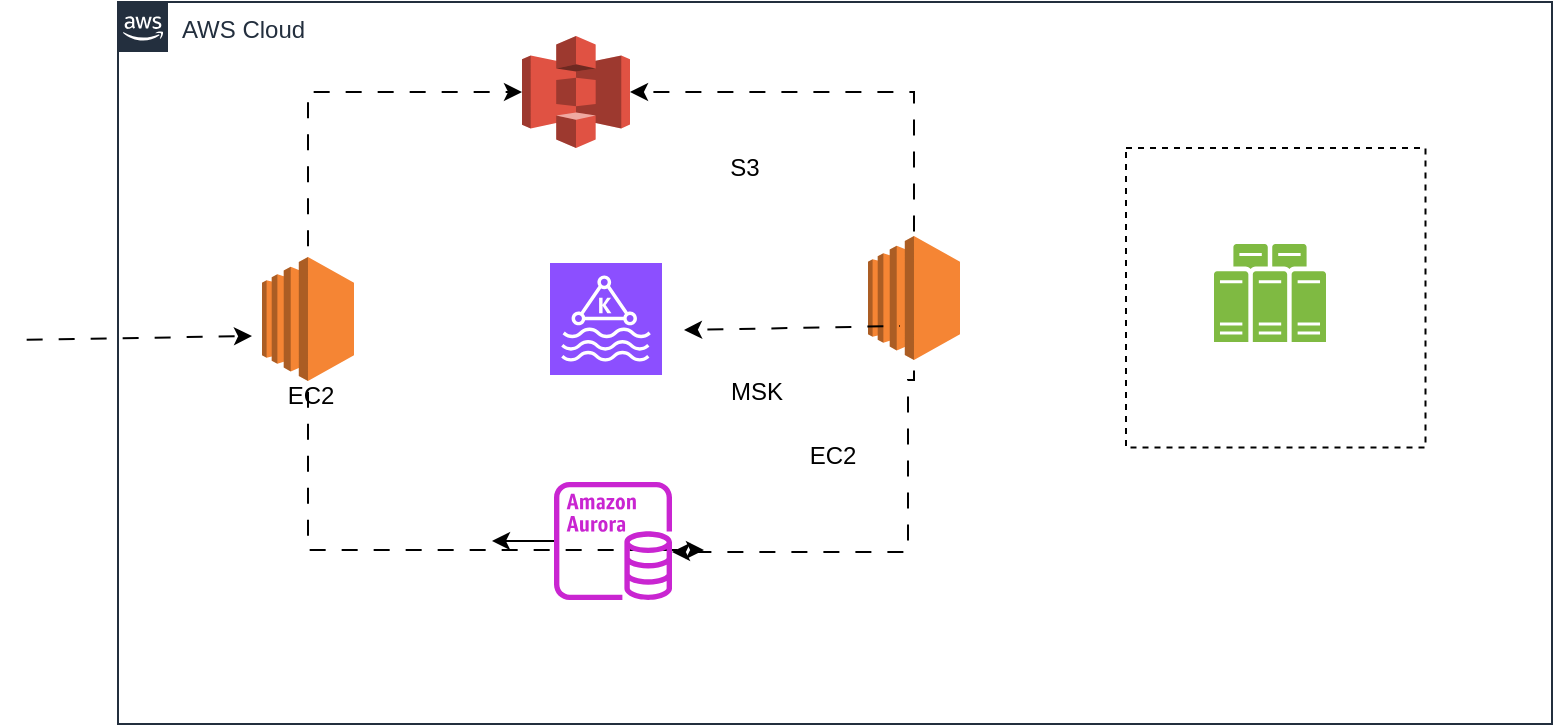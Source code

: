<mxfile version="24.7.16">
  <diagram name="Page-1" id="YRZ2x6Pq58HrXql84zc6">
    <mxGraphModel dx="880" dy="434" grid="0" gridSize="10" guides="1" tooltips="1" connect="1" arrows="1" fold="1" page="1" pageScale="1" pageWidth="827" pageHeight="1169" math="0" shadow="0">
      <root>
        <mxCell id="0" />
        <mxCell id="1" parent="0" />
        <mxCell id="uIejyUl_H4MkBe-0IJj--5" value="AWS Cloud" style="points=[[0,0],[0.25,0],[0.5,0],[0.75,0],[1,0],[1,0.25],[1,0.5],[1,0.75],[1,1],[0.75,1],[0.5,1],[0.25,1],[0,1],[0,0.75],[0,0.5],[0,0.25]];outlineConnect=0;gradientColor=none;html=1;whiteSpace=wrap;fontSize=12;fontStyle=0;container=1;pointerEvents=0;collapsible=0;recursiveResize=0;shape=mxgraph.aws4.group;grIcon=mxgraph.aws4.group_aws_cloud_alt;strokeColor=#232F3E;fillColor=none;verticalAlign=top;align=left;spacingLeft=30;fontColor=#232F3E;dashed=0;" vertex="1" parent="1">
          <mxGeometry x="71" y="61" width="717" height="361" as="geometry" />
        </mxCell>
        <mxCell id="uIejyUl_H4MkBe-0IJj--26" style="edgeStyle=orthogonalEdgeStyle;rounded=0;orthogonalLoop=1;jettySize=auto;html=1;exitX=0.5;exitY=1;exitDx=0;exitDy=0;exitPerimeter=0;flowAnimation=1;" edge="1" parent="uIejyUl_H4MkBe-0IJj--5" source="uIejyUl_H4MkBe-0IJj--6">
          <mxGeometry relative="1" as="geometry">
            <mxPoint x="293" y="274" as="targetPoint" />
            <Array as="points">
              <mxPoint x="95" y="274" />
            </Array>
          </mxGeometry>
        </mxCell>
        <mxCell id="uIejyUl_H4MkBe-0IJj--6" value="" style="outlineConnect=0;dashed=0;verticalLabelPosition=bottom;verticalAlign=top;align=center;html=1;shape=mxgraph.aws3.ec2;fillColor=#F58534;gradientColor=none;" vertex="1" parent="uIejyUl_H4MkBe-0IJj--5">
          <mxGeometry x="72" y="127.5" width="46" height="62" as="geometry" />
        </mxCell>
        <mxCell id="uIejyUl_H4MkBe-0IJj--8" value="EC2" style="text;html=1;align=center;verticalAlign=middle;resizable=0;points=[];autosize=1;strokeColor=none;fillColor=none;" vertex="1" parent="uIejyUl_H4MkBe-0IJj--5">
          <mxGeometry x="75" y="184" width="41" height="26" as="geometry" />
        </mxCell>
        <mxCell id="uIejyUl_H4MkBe-0IJj--32" style="edgeStyle=orthogonalEdgeStyle;rounded=0;orthogonalLoop=1;jettySize=auto;html=1;exitX=1;exitY=0.5;exitDx=0;exitDy=0;exitPerimeter=0;startArrow=classic;startFill=1;endArrow=none;endFill=0;flowAnimation=1;" edge="1" parent="uIejyUl_H4MkBe-0IJj--5" source="uIejyUl_H4MkBe-0IJj--9" target="uIejyUl_H4MkBe-0IJj--11">
          <mxGeometry relative="1" as="geometry" />
        </mxCell>
        <mxCell id="uIejyUl_H4MkBe-0IJj--9" value="" style="outlineConnect=0;dashed=0;verticalLabelPosition=bottom;verticalAlign=top;align=center;html=1;shape=mxgraph.aws3.s3;fillColor=#E05243;gradientColor=none;" vertex="1" parent="uIejyUl_H4MkBe-0IJj--5">
          <mxGeometry x="202" y="17" width="54" height="56" as="geometry" />
        </mxCell>
        <mxCell id="uIejyUl_H4MkBe-0IJj--10" value="S3" style="text;html=1;align=center;verticalAlign=middle;resizable=0;points=[];autosize=1;strokeColor=none;fillColor=none;" vertex="1" parent="uIejyUl_H4MkBe-0IJj--5">
          <mxGeometry x="296.5" y="70" width="33" height="26" as="geometry" />
        </mxCell>
        <mxCell id="uIejyUl_H4MkBe-0IJj--37" style="edgeStyle=orthogonalEdgeStyle;rounded=0;orthogonalLoop=1;jettySize=auto;html=1;entryX=0.5;entryY=1;entryDx=0;entryDy=0;entryPerimeter=0;flowAnimation=1;startArrow=classic;startFill=1;endArrow=none;endFill=0;" edge="1" parent="uIejyUl_H4MkBe-0IJj--5" source="uIejyUl_H4MkBe-0IJj--36" target="uIejyUl_H4MkBe-0IJj--11">
          <mxGeometry relative="1" as="geometry">
            <Array as="points">
              <mxPoint x="395" y="275" />
              <mxPoint x="395" y="189" />
              <mxPoint x="398" y="189" />
            </Array>
          </mxGeometry>
        </mxCell>
        <mxCell id="uIejyUl_H4MkBe-0IJj--11" value="" style="outlineConnect=0;dashed=0;verticalLabelPosition=bottom;verticalAlign=top;align=center;html=1;shape=mxgraph.aws3.ec2;fillColor=#F58534;gradientColor=none;" vertex="1" parent="uIejyUl_H4MkBe-0IJj--5">
          <mxGeometry x="375" y="117" width="46" height="62" as="geometry" />
        </mxCell>
        <mxCell id="uIejyUl_H4MkBe-0IJj--14" value="EC2" style="text;html=1;align=center;verticalAlign=middle;resizable=0;points=[];autosize=1;strokeColor=none;fillColor=none;" vertex="1" parent="uIejyUl_H4MkBe-0IJj--5">
          <mxGeometry x="336" y="214" width="41" height="26" as="geometry" />
        </mxCell>
        <mxCell id="uIejyUl_H4MkBe-0IJj--16" value="MSK" style="text;html=1;align=center;verticalAlign=middle;resizable=0;points=[];autosize=1;strokeColor=none;fillColor=none;" vertex="1" parent="uIejyUl_H4MkBe-0IJj--5">
          <mxGeometry x="297" y="182" width="44" height="26" as="geometry" />
        </mxCell>
        <mxCell id="uIejyUl_H4MkBe-0IJj--25" style="edgeStyle=orthogonalEdgeStyle;rounded=0;orthogonalLoop=1;jettySize=auto;html=1;exitX=0.5;exitY=0;exitDx=0;exitDy=0;exitPerimeter=0;entryX=0;entryY=0.5;entryDx=0;entryDy=0;entryPerimeter=0;flowAnimation=1;" edge="1" parent="uIejyUl_H4MkBe-0IJj--5" source="uIejyUl_H4MkBe-0IJj--6" target="uIejyUl_H4MkBe-0IJj--9">
          <mxGeometry relative="1" as="geometry" />
        </mxCell>
        <mxCell id="uIejyUl_H4MkBe-0IJj--34" value="" style="endArrow=none;html=1;rounded=0;exitX=1;exitY=0.5;exitDx=0;exitDy=0;exitPerimeter=0;startArrow=classic;startFill=1;endFill=0;flowAnimation=1;" edge="1" parent="uIejyUl_H4MkBe-0IJj--5">
          <mxGeometry width="50" height="50" relative="1" as="geometry">
            <mxPoint x="283" y="164" as="sourcePoint" />
            <mxPoint x="391" y="162" as="targetPoint" />
          </mxGeometry>
        </mxCell>
        <mxCell id="uIejyUl_H4MkBe-0IJj--39" style="edgeStyle=orthogonalEdgeStyle;rounded=0;orthogonalLoop=1;jettySize=auto;html=1;" edge="1" parent="uIejyUl_H4MkBe-0IJj--5" source="uIejyUl_H4MkBe-0IJj--36">
          <mxGeometry relative="1" as="geometry">
            <mxPoint x="187" y="269.5" as="targetPoint" />
          </mxGeometry>
        </mxCell>
        <mxCell id="uIejyUl_H4MkBe-0IJj--36" value="" style="sketch=0;outlineConnect=0;fontColor=#232F3E;gradientColor=none;fillColor=#C925D1;strokeColor=none;dashed=0;verticalLabelPosition=bottom;verticalAlign=top;align=center;html=1;fontSize=12;fontStyle=0;aspect=fixed;pointerEvents=1;shape=mxgraph.aws4.aurora_instance;" vertex="1" parent="uIejyUl_H4MkBe-0IJj--5">
          <mxGeometry x="218" y="240" width="59" height="59" as="geometry" />
        </mxCell>
        <mxCell id="uIejyUl_H4MkBe-0IJj--15" value="" style="sketch=0;points=[[0,0,0],[0.25,0,0],[0.5,0,0],[0.75,0,0],[1,0,0],[0,1,0],[0.25,1,0],[0.5,1,0],[0.75,1,0],[1,1,0],[0,0.25,0],[0,0.5,0],[0,0.75,0],[1,0.25,0],[1,0.5,0],[1,0.75,0]];outlineConnect=0;fontColor=#232F3E;fillColor=#8C4FFF;strokeColor=#ffffff;dashed=0;verticalLabelPosition=bottom;verticalAlign=top;align=center;html=1;fontSize=12;fontStyle=0;aspect=fixed;shape=mxgraph.aws4.resourceIcon;resIcon=mxgraph.aws4.managed_streaming_for_kafka;" vertex="1" parent="uIejyUl_H4MkBe-0IJj--5">
          <mxGeometry x="216" y="130.5" width="56" height="56" as="geometry" />
        </mxCell>
        <mxCell id="uIejyUl_H4MkBe-0IJj--42" value="" style="whiteSpace=wrap;html=1;aspect=fixed;fillColor=none;dashed=1;" vertex="1" parent="uIejyUl_H4MkBe-0IJj--5">
          <mxGeometry x="504" y="73" width="149.75" height="149.75" as="geometry" />
        </mxCell>
        <mxCell id="uIejyUl_H4MkBe-0IJj--41" value="" style="sketch=0;pointerEvents=1;shadow=0;dashed=0;html=1;strokeColor=none;fillColor=#505050;labelPosition=center;verticalLabelPosition=bottom;verticalAlign=top;outlineConnect=0;align=center;shape=mxgraph.office.servers.server_farm;fillColor=#7FBA42;" vertex="1" parent="uIejyUl_H4MkBe-0IJj--5">
          <mxGeometry x="548" y="121" width="56" height="49" as="geometry" />
        </mxCell>
        <mxCell id="uIejyUl_H4MkBe-0IJj--21" value="" style="endArrow=classic;html=1;rounded=0;flowAnimation=1;" edge="1" parent="1">
          <mxGeometry width="50" height="50" relative="1" as="geometry">
            <mxPoint x="20" y="230" as="sourcePoint" />
            <mxPoint x="138" y="228" as="targetPoint" />
          </mxGeometry>
        </mxCell>
      </root>
    </mxGraphModel>
  </diagram>
</mxfile>
